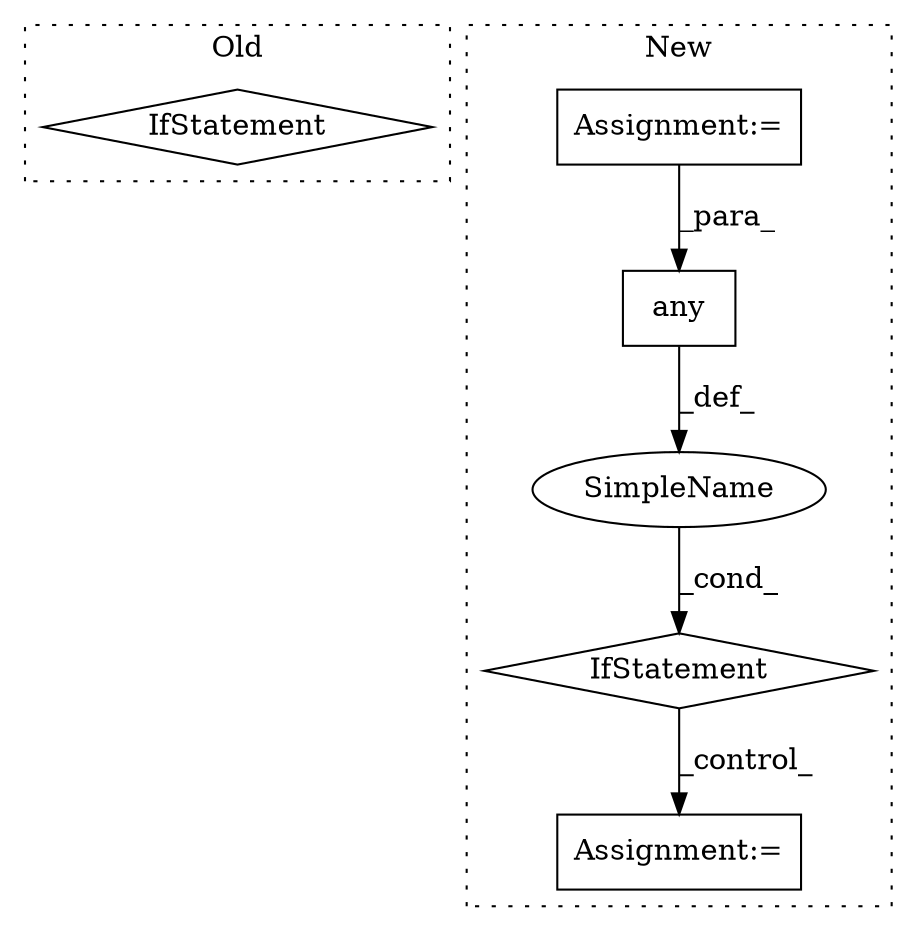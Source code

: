digraph G {
subgraph cluster0 {
1 [label="IfStatement" a="25" s="5438,5469" l="14,2" shape="diamond"];
label = "Old";
style="dotted";
}
subgraph cluster1 {
2 [label="any" a="32" s="5314,5467" l="17,-3" shape="box"];
3 [label="IfStatement" a="25" s="5310,5464" l="4,2" shape="diamond"];
4 [label="Assignment:=" a="7" s="5428" l="33" shape="box"];
5 [label="Assignment:=" a="7" s="5716" l="1" shape="box"];
6 [label="SimpleName" a="42" s="" l="" shape="ellipse"];
label = "New";
style="dotted";
}
2 -> 6 [label="_def_"];
3 -> 5 [label="_control_"];
4 -> 2 [label="_para_"];
6 -> 3 [label="_cond_"];
}